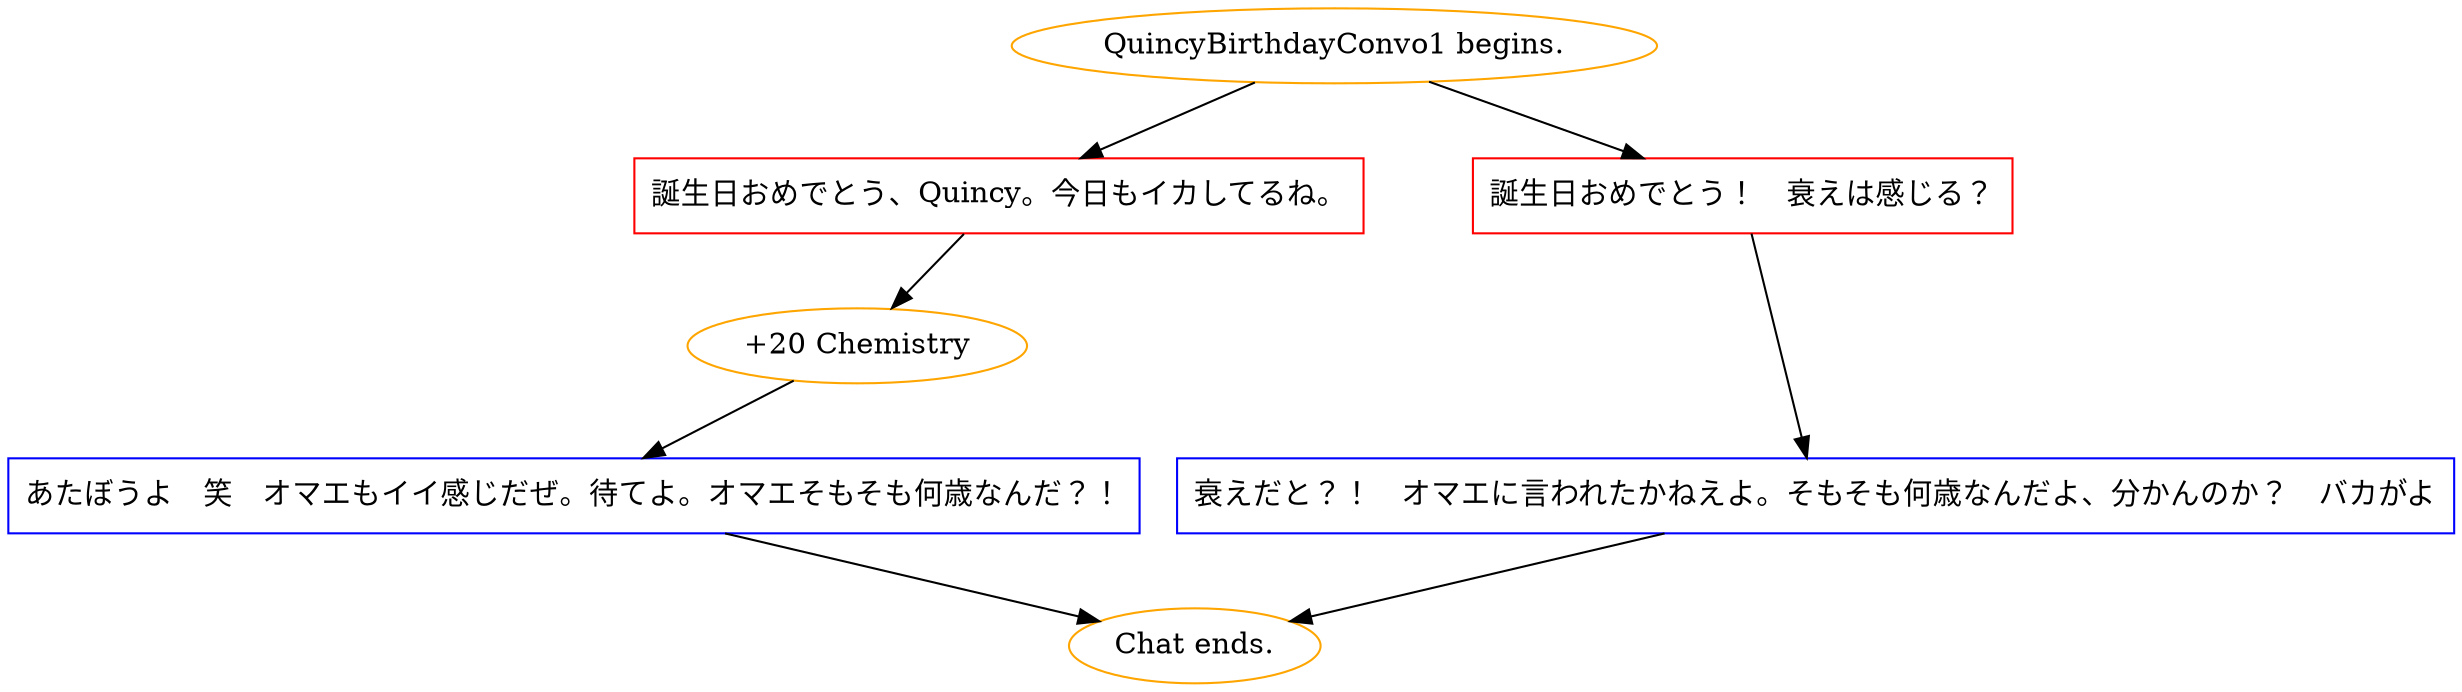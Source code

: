 digraph {
	"QuincyBirthdayConvo1 begins." [color=orange];
		"QuincyBirthdayConvo1 begins." -> j3321255835;
		"QuincyBirthdayConvo1 begins." -> j454132397;
	j3321255835 [label="誕生日おめでとう、Quincy。今日もイカしてるね。",shape=box,color=red];
		j3321255835 -> j3808613713;
	j454132397 [label="誕生日おめでとう！　衰えは感じる？",shape=box,color=red];
		j454132397 -> j2705441297;
	j3808613713 [label="+20 Chemistry",color=orange];
		j3808613713 -> j803506918;
	j2705441297 [label="衰えだと？！　オマエに言われたかねえよ。そもそも何歳なんだよ、分かんのか？　バカがよ",shape=box,color=blue];
		j2705441297 -> "Chat ends.";
	j803506918 [label="あたぼうよ　笑　オマエもイイ感じだぜ。待てよ。オマエそもそも何歳なんだ？！",shape=box,color=blue];
		j803506918 -> "Chat ends.";
	"Chat ends." [color=orange];
}